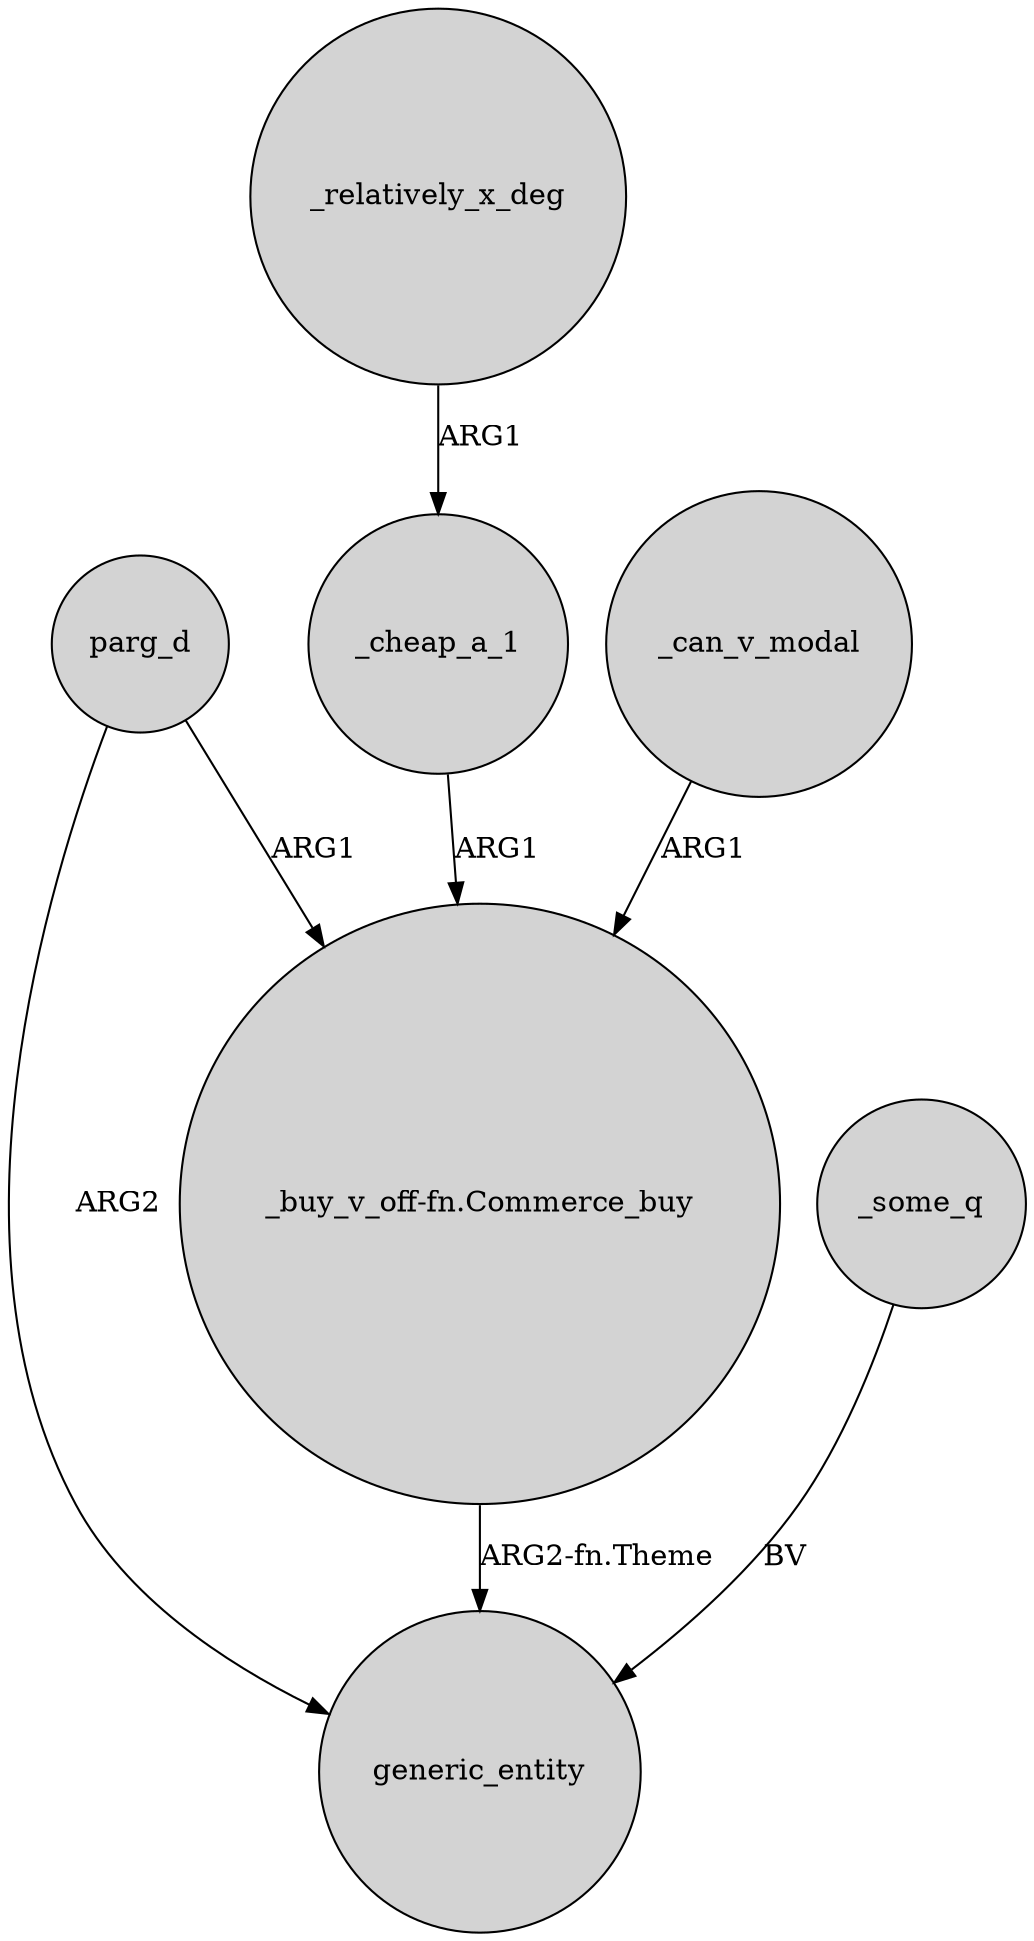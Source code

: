 digraph {
	node [shape=circle style=filled]
	parg_d -> "_buy_v_off-fn.Commerce_buy" [label=ARG1]
	_cheap_a_1 -> "_buy_v_off-fn.Commerce_buy" [label=ARG1]
	_relatively_x_deg -> _cheap_a_1 [label=ARG1]
	"_buy_v_off-fn.Commerce_buy" -> generic_entity [label="ARG2-fn.Theme"]
	_can_v_modal -> "_buy_v_off-fn.Commerce_buy" [label=ARG1]
	_some_q -> generic_entity [label=BV]
	parg_d -> generic_entity [label=ARG2]
}
